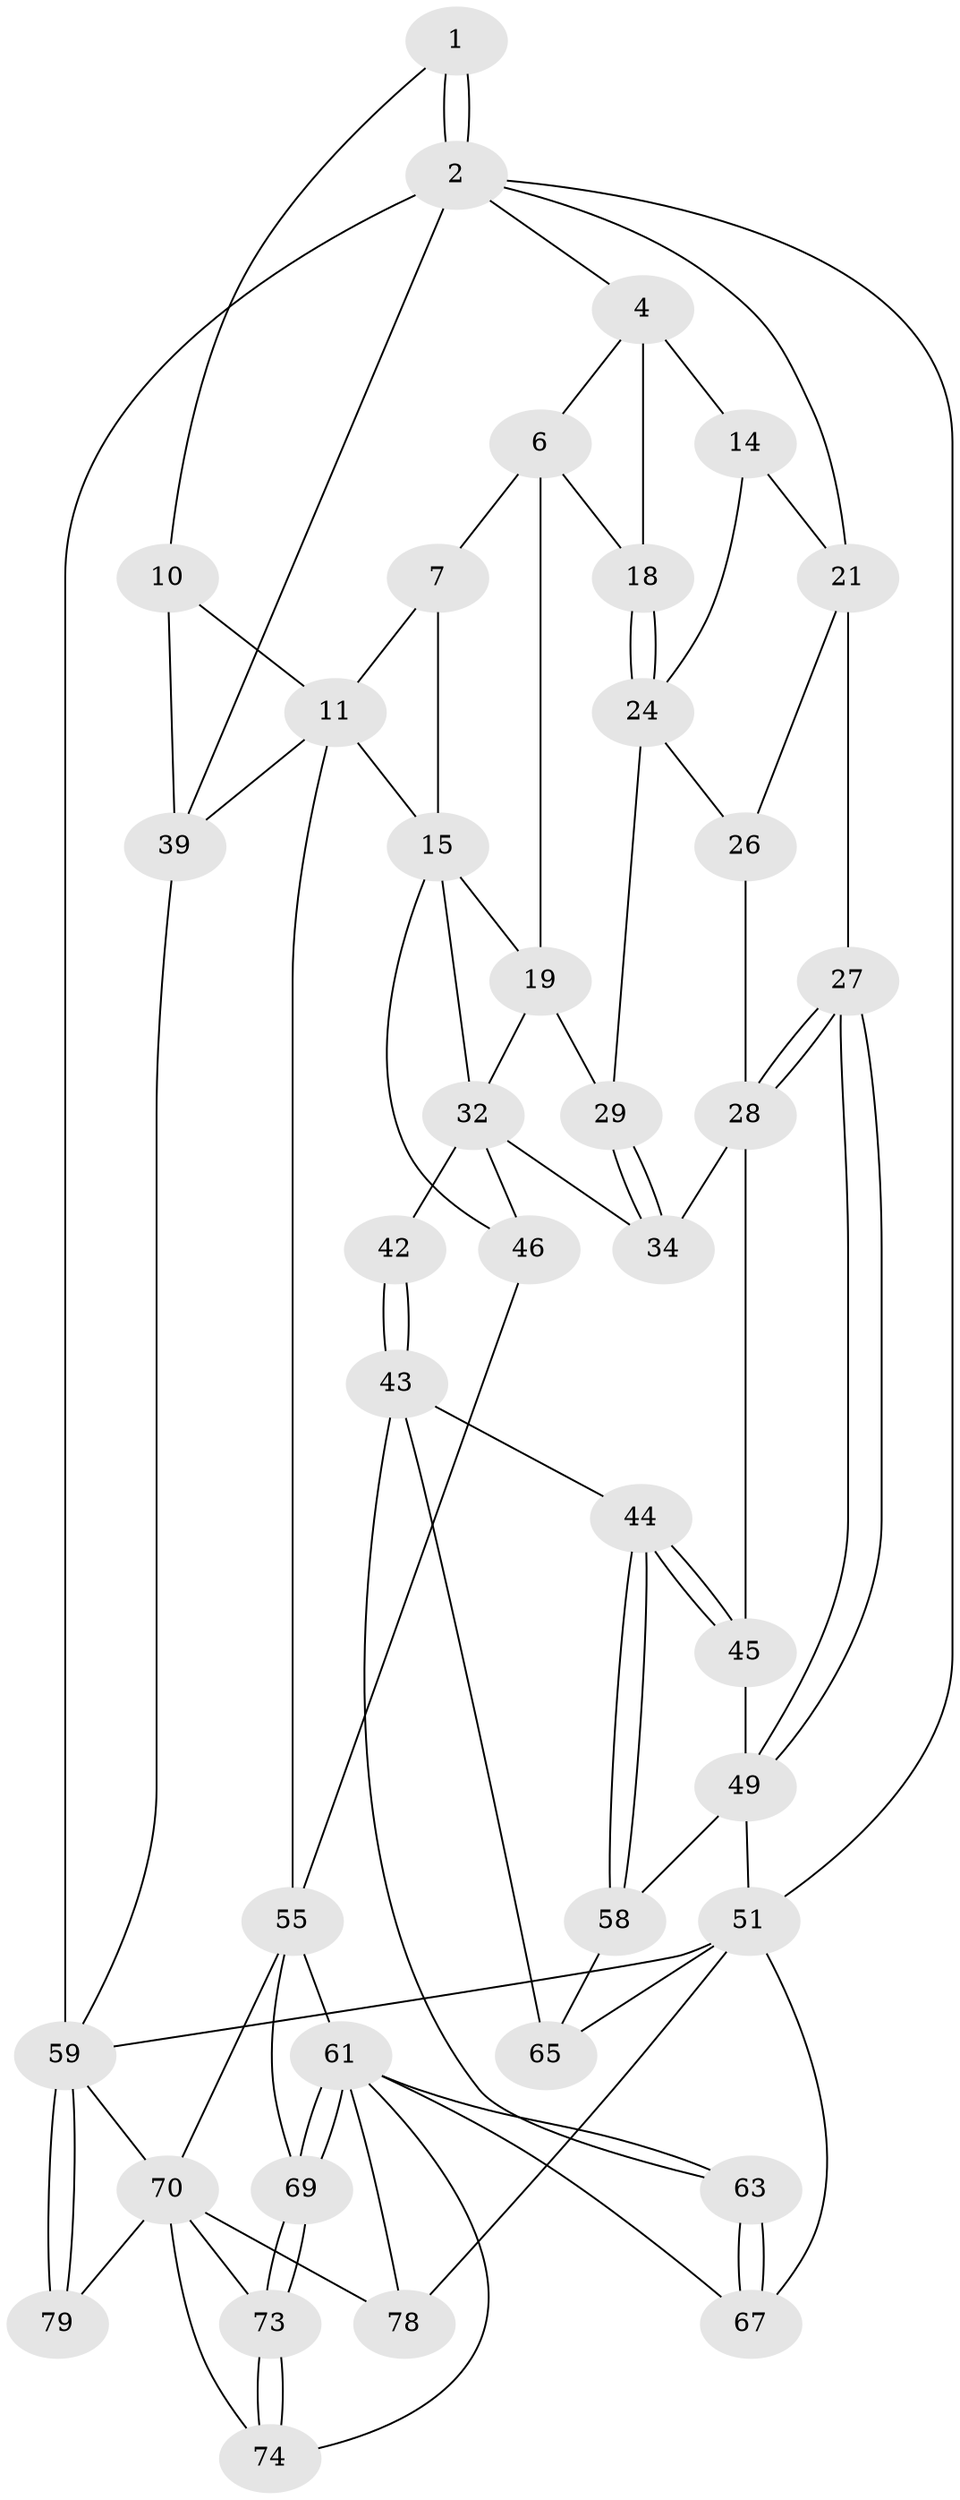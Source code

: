 // original degree distribution, {3: 0.025, 6: 0.2125, 4: 0.2375, 5: 0.525}
// Generated by graph-tools (version 1.1) at 2025/28/03/15/25 16:28:00]
// undirected, 40 vertices, 87 edges
graph export_dot {
graph [start="1"]
  node [color=gray90,style=filled];
  1 [pos="+0.8393316597002557+0",super="+9"];
  2 [pos="+1+0",super="+3+30"];
  4 [pos="+0.18942773618084904+0",super="+5"];
  6 [pos="+0.5345037896364246+0",super="+17"];
  7 [pos="+0.5410822357529859+0",super="+8"];
  10 [pos="+0.8563884948129933+0.20650262780939083",super="+40"];
  11 [pos="+0.8458787817933608+0.2109613366503915",super="+36"];
  14 [pos="+0.1610049025887338+0.0806890107932435",super="+23"];
  15 [pos="+0.8153050108774547+0.20608319840892167",super="+16+31"];
  18 [pos="+0.3338653792034927+0.15820732982577515"];
  19 [pos="+0.5267346716975293+0.25286001772365363",super="+20"];
  21 [pos="+0+0.02669544048206398",super="+22"];
  24 [pos="+0.24992971711693152+0.2467913344307957",super="+25"];
  26 [pos="+0.07959876685838493+0.21449174425616843"];
  27 [pos="+0+0.2681057966879656"];
  28 [pos="+0.0430221345722903+0.2522983673246489",super="+35"];
  29 [pos="+0.2505368362713152+0.28437183463830773"];
  32 [pos="+0.550367248502023+0.3237068688702533",super="+33+47"];
  34 [pos="+0.24777672727616665+0.30001558284139274"];
  39 [pos="+1+0.3542068609280331",super="+53"];
  42 [pos="+0.33908034893126615+0.5111177315074991"];
  43 [pos="+0.31989335756875487+0.5184858916154197",super="+64"];
  44 [pos="+0.19453751302926842+0.4427774426509823"];
  45 [pos="+0.19393271426770492+0.44129256097729963",super="+48"];
  46 [pos="+0.5992434438937609+0.5453194511292366"];
  49 [pos="+0+0.29622889936104335",super="+50"];
  51 [pos="+0+0.9125931812490007",super="+52+66"];
  55 [pos="+0.7848181809819347+0.5964233584659951",super="+56+68"];
  58 [pos="+0.0834605470928258+0.5921075088047058"];
  59 [pos="+1+1",super="+60"];
  61 [pos="+0.599167455851443+0.6376991119386359",super="+62"];
  63 [pos="+0.32014791987764324+0.6446492140174932"];
  65 [pos="+0.138050369542515+0.6524674784769531"];
  67 [pos="+0.24236430419309954+0.8338313944413752"];
  69 [pos="+0.675006878366398+0.8135654945158312"];
  70 [pos="+0.8554605441642142+0.8354254172236301",super="+75"];
  73 [pos="+0.6747372366936135+0.8178755914096851"];
  74 [pos="+0.581975754225774+0.9258653491609473"];
  78 [pos="+0.2757439273850866+1"];
  79 [pos="+0.8276851134707428+1"];
  1 -- 2 [weight=2];
  1 -- 2;
  1 -- 10;
  2 -- 59;
  2 -- 51;
  2 -- 4;
  2 -- 21;
  2 -- 39;
  4 -- 14 [weight=2];
  4 -- 18;
  4 -- 6;
  6 -- 7;
  6 -- 18;
  6 -- 19;
  7 -- 15 [weight=2];
  7 -- 11;
  10 -- 11 [weight=2];
  10 -- 39;
  11 -- 55;
  11 -- 39;
  11 -- 15;
  14 -- 24;
  14 -- 21;
  15 -- 19;
  15 -- 32;
  15 -- 46;
  18 -- 24;
  18 -- 24;
  19 -- 29;
  19 -- 32;
  21 -- 27;
  21 -- 26;
  24 -- 26;
  24 -- 29;
  26 -- 28;
  27 -- 28;
  27 -- 28;
  27 -- 49;
  27 -- 49;
  28 -- 34;
  28 -- 45;
  29 -- 34;
  29 -- 34;
  32 -- 34;
  32 -- 42 [weight=2];
  32 -- 46;
  39 -- 59;
  42 -- 43;
  42 -- 43;
  43 -- 44;
  43 -- 65;
  43 -- 63;
  44 -- 45;
  44 -- 45;
  44 -- 58;
  44 -- 58;
  45 -- 49 [weight=2];
  46 -- 55;
  49 -- 58;
  49 -- 51;
  51 -- 59;
  51 -- 78;
  51 -- 65;
  51 -- 67;
  55 -- 61;
  55 -- 69;
  55 -- 70;
  58 -- 65;
  59 -- 79;
  59 -- 79;
  59 -- 70;
  61 -- 69;
  61 -- 69;
  61 -- 67;
  61 -- 74;
  61 -- 78;
  61 -- 63;
  63 -- 67;
  63 -- 67;
  69 -- 73;
  69 -- 73;
  70 -- 73;
  70 -- 74;
  70 -- 78;
  70 -- 79 [weight=2];
  73 -- 74;
  73 -- 74;
}
